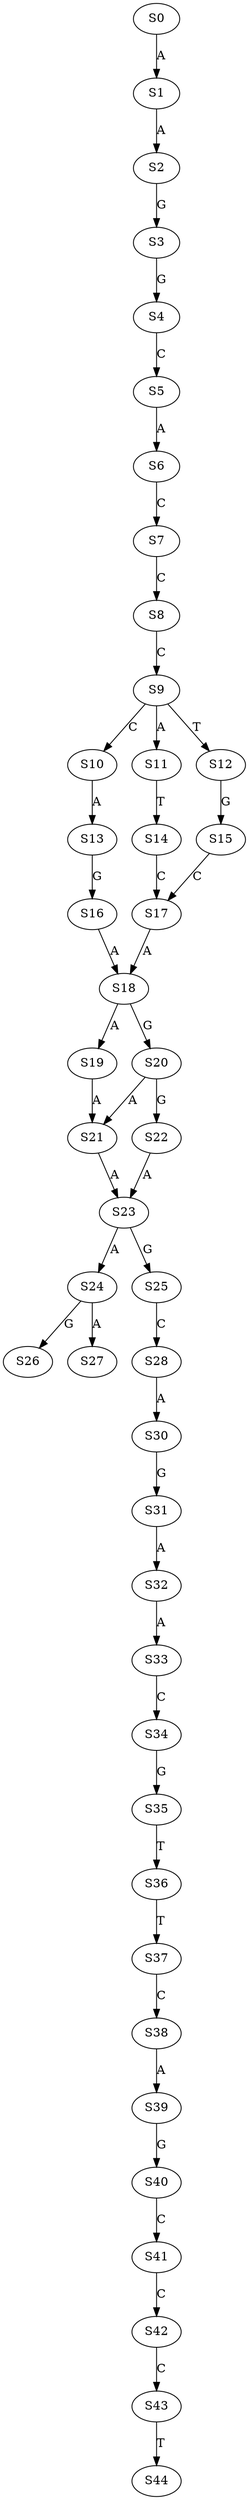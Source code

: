 strict digraph  {
	S0 -> S1 [ label = A ];
	S1 -> S2 [ label = A ];
	S2 -> S3 [ label = G ];
	S3 -> S4 [ label = G ];
	S4 -> S5 [ label = C ];
	S5 -> S6 [ label = A ];
	S6 -> S7 [ label = C ];
	S7 -> S8 [ label = C ];
	S8 -> S9 [ label = C ];
	S9 -> S10 [ label = C ];
	S9 -> S11 [ label = A ];
	S9 -> S12 [ label = T ];
	S10 -> S13 [ label = A ];
	S11 -> S14 [ label = T ];
	S12 -> S15 [ label = G ];
	S13 -> S16 [ label = G ];
	S14 -> S17 [ label = C ];
	S15 -> S17 [ label = C ];
	S16 -> S18 [ label = A ];
	S17 -> S18 [ label = A ];
	S18 -> S19 [ label = A ];
	S18 -> S20 [ label = G ];
	S19 -> S21 [ label = A ];
	S20 -> S22 [ label = G ];
	S20 -> S21 [ label = A ];
	S21 -> S23 [ label = A ];
	S22 -> S23 [ label = A ];
	S23 -> S24 [ label = A ];
	S23 -> S25 [ label = G ];
	S24 -> S26 [ label = G ];
	S24 -> S27 [ label = A ];
	S25 -> S28 [ label = C ];
	S28 -> S30 [ label = A ];
	S30 -> S31 [ label = G ];
	S31 -> S32 [ label = A ];
	S32 -> S33 [ label = A ];
	S33 -> S34 [ label = C ];
	S34 -> S35 [ label = G ];
	S35 -> S36 [ label = T ];
	S36 -> S37 [ label = T ];
	S37 -> S38 [ label = C ];
	S38 -> S39 [ label = A ];
	S39 -> S40 [ label = G ];
	S40 -> S41 [ label = C ];
	S41 -> S42 [ label = C ];
	S42 -> S43 [ label = C ];
	S43 -> S44 [ label = T ];
}
